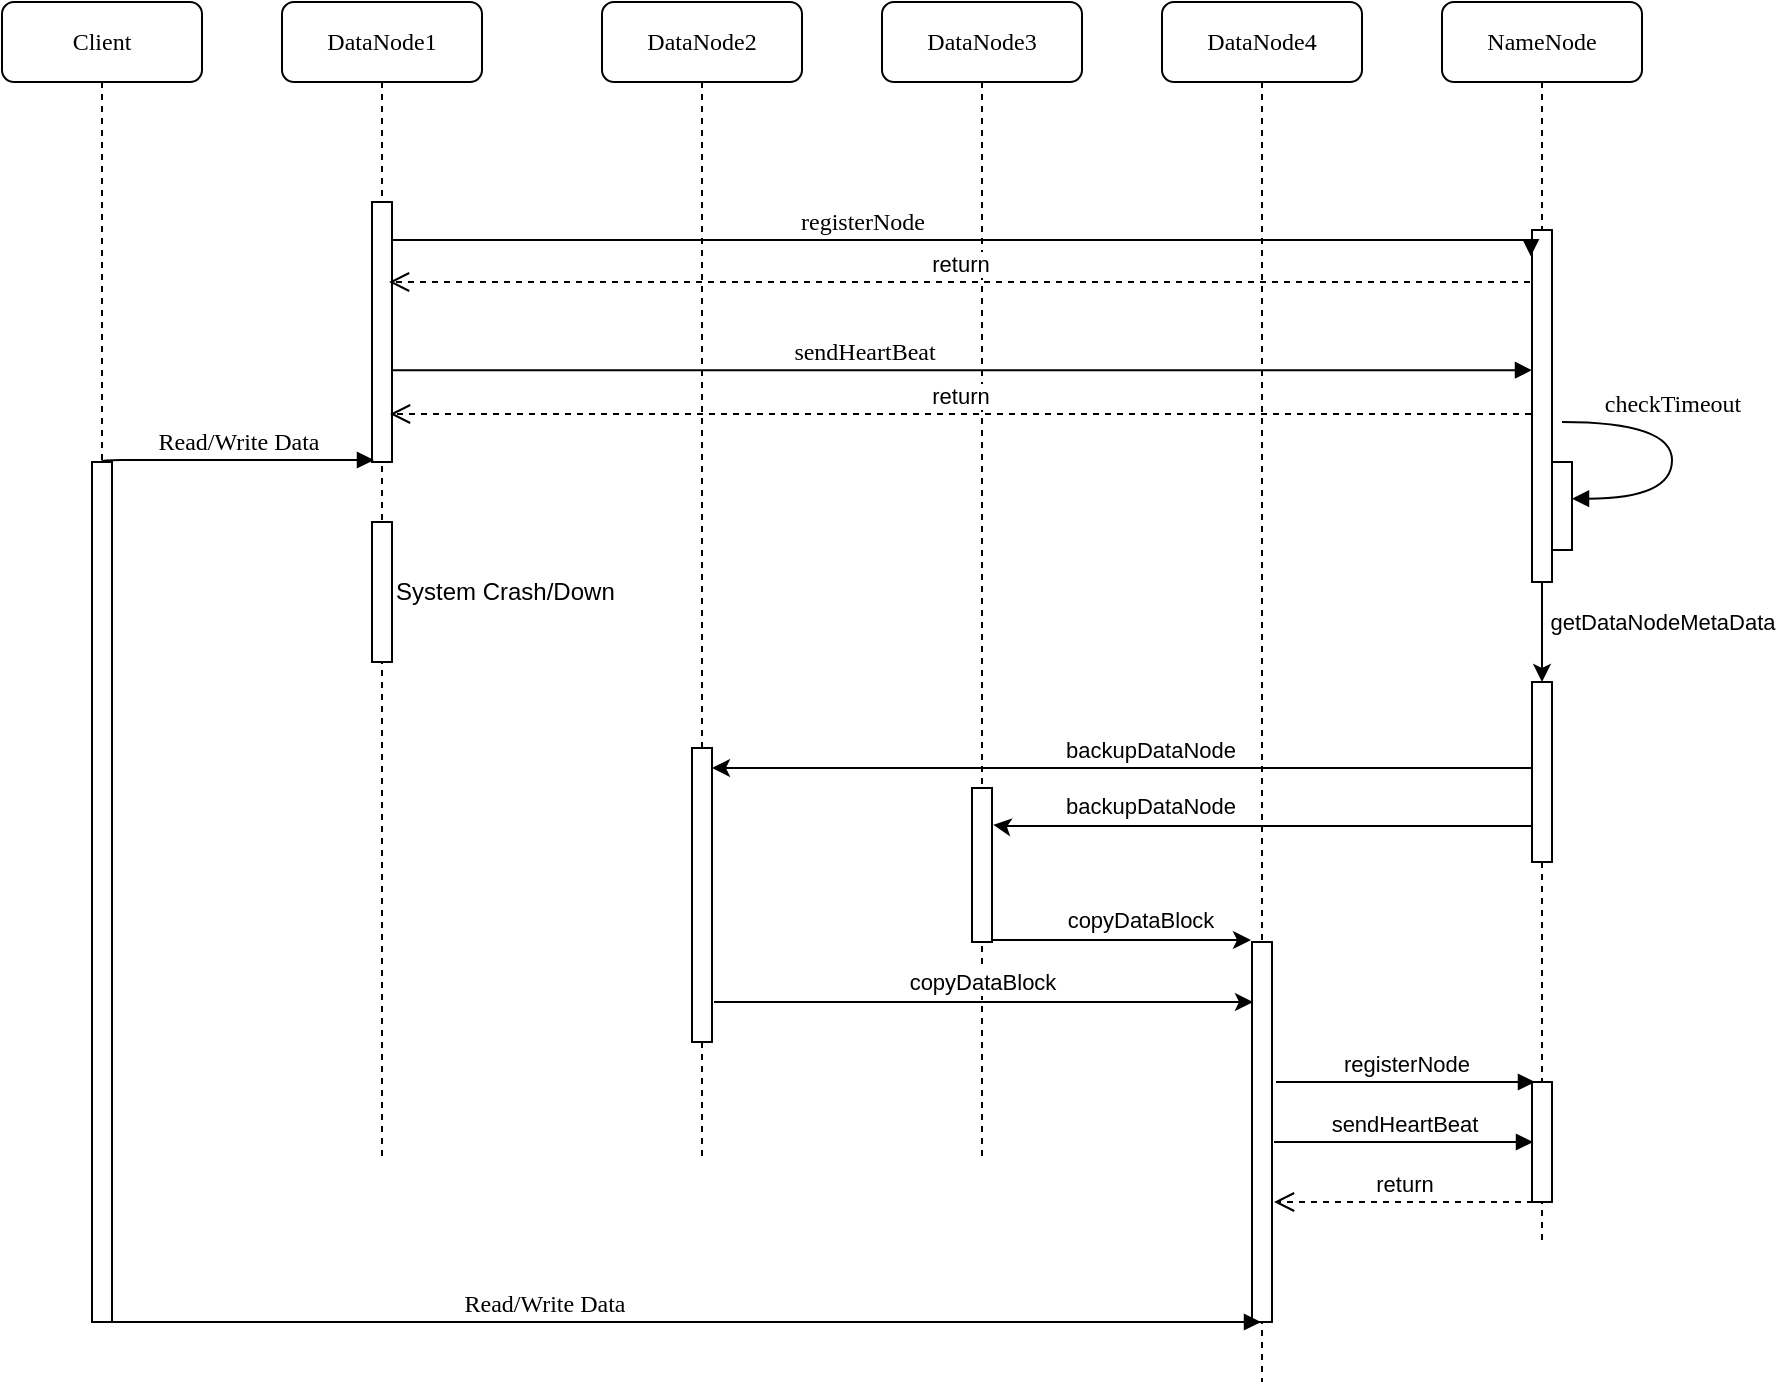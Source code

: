 <mxfile version="13.5.3" type="device"><diagram name="Page-1" id="13e1069c-82ec-6db2-03f1-153e76fe0fe0"><mxGraphModel dx="1038" dy="548" grid="1" gridSize="10" guides="1" tooltips="1" connect="1" arrows="1" fold="1" page="1" pageScale="1" pageWidth="1100" pageHeight="850" background="#ffffff" math="0" shadow="0"><root><mxCell id="0"/><mxCell id="1" parent="0"/><mxCell id="7baba1c4bc27f4b0-2" value="DataNode1" style="shape=umlLifeline;perimeter=lifelinePerimeter;whiteSpace=wrap;html=1;container=1;collapsible=0;recursiveResize=0;outlineConnect=0;rounded=1;shadow=0;comic=0;labelBackgroundColor=none;strokeWidth=1;fontFamily=Verdana;fontSize=12;align=center;" parent="1" vertex="1"><mxGeometry x="240" y="80" width="100" height="580" as="geometry"/></mxCell><mxCell id="7baba1c4bc27f4b0-10" value="" style="html=1;points=[];perimeter=orthogonalPerimeter;rounded=0;shadow=0;comic=0;labelBackgroundColor=none;strokeWidth=1;fontFamily=Verdana;fontSize=12;align=center;" parent="7baba1c4bc27f4b0-2" vertex="1"><mxGeometry x="45" y="100" width="10" height="130" as="geometry"/></mxCell><mxCell id="K5Y4W4RIcKkGp86D0qE5-49" value="System Crash/Down" style="html=1;points=[];perimeter=orthogonalPerimeter;labelPosition=right;verticalLabelPosition=middle;align=left;verticalAlign=middle;" vertex="1" parent="7baba1c4bc27f4b0-2"><mxGeometry x="45" y="260" width="10" height="70" as="geometry"/></mxCell><mxCell id="7baba1c4bc27f4b0-3" value="DataNode2" style="shape=umlLifeline;perimeter=lifelinePerimeter;whiteSpace=wrap;html=1;container=1;collapsible=0;recursiveResize=0;outlineConnect=0;rounded=1;shadow=0;comic=0;labelBackgroundColor=none;strokeWidth=1;fontFamily=Verdana;fontSize=12;align=center;" parent="1" vertex="1"><mxGeometry x="400" y="80" width="100" height="580" as="geometry"/></mxCell><mxCell id="K5Y4W4RIcKkGp86D0qE5-26" value="" style="html=1;points=[];perimeter=orthogonalPerimeter;labelPosition=right;verticalLabelPosition=middle;align=left;verticalAlign=middle;" vertex="1" parent="7baba1c4bc27f4b0-3"><mxGeometry x="45" y="373" width="10" height="147" as="geometry"/></mxCell><mxCell id="7baba1c4bc27f4b0-4" value="DataNode3" style="shape=umlLifeline;perimeter=lifelinePerimeter;whiteSpace=wrap;html=1;container=1;collapsible=0;recursiveResize=0;outlineConnect=0;rounded=1;shadow=0;comic=0;labelBackgroundColor=none;strokeWidth=1;fontFamily=Verdana;fontSize=12;align=center;" parent="1" vertex="1"><mxGeometry x="540" y="80" width="100" height="580" as="geometry"/></mxCell><mxCell id="K5Y4W4RIcKkGp86D0qE5-29" value="" style="html=1;points=[];perimeter=orthogonalPerimeter;labelPosition=right;verticalLabelPosition=middle;align=left;verticalAlign=middle;" vertex="1" parent="7baba1c4bc27f4b0-4"><mxGeometry x="45" y="393" width="10" height="77" as="geometry"/></mxCell><mxCell id="K5Y4W4RIcKkGp86D0qE5-30" value="backupDataNode" style="edgeStyle=orthogonalEdgeStyle;rounded=0;orthogonalLoop=1;jettySize=auto;html=1;labelPosition=right;verticalLabelPosition=top;align=left;verticalAlign=bottom;entryX=1.06;entryY=0.188;entryDx=0;entryDy=0;entryPerimeter=0;" edge="1" parent="7baba1c4bc27f4b0-4"><mxGeometry x="0.967" y="-30" relative="1" as="geometry"><mxPoint x="325" y="412" as="sourcePoint"/><mxPoint x="55.6" y="411.4" as="targetPoint"/><Array as="points"><mxPoint x="60" y="412"/></Array><mxPoint x="26" y="29" as="offset"/></mxGeometry></mxCell><mxCell id="7baba1c4bc27f4b0-5" value="DataNode4" style="shape=umlLifeline;perimeter=lifelinePerimeter;whiteSpace=wrap;html=1;container=1;collapsible=0;recursiveResize=0;outlineConnect=0;rounded=1;shadow=0;comic=0;labelBackgroundColor=none;strokeWidth=1;fontFamily=Verdana;fontSize=12;align=center;" parent="1" vertex="1"><mxGeometry x="680" y="80" width="100" height="690" as="geometry"/></mxCell><mxCell id="7baba1c4bc27f4b0-19" value="" style="html=1;points=[];perimeter=orthogonalPerimeter;rounded=0;shadow=0;comic=0;labelBackgroundColor=none;strokeWidth=1;fontFamily=Verdana;fontSize=12;align=center;" parent="7baba1c4bc27f4b0-5" vertex="1"><mxGeometry x="45" y="470" width="10" height="190" as="geometry"/></mxCell><mxCell id="K5Y4W4RIcKkGp86D0qE5-46" value="return" style="html=1;verticalAlign=bottom;endArrow=open;dashed=1;endSize=8;" edge="1" parent="7baba1c4bc27f4b0-5"><mxGeometry relative="1" as="geometry"><mxPoint x="185.5" y="600" as="sourcePoint"/><mxPoint x="56" y="600" as="targetPoint"/></mxGeometry></mxCell><mxCell id="7baba1c4bc27f4b0-6" value="NameNode" style="shape=umlLifeline;perimeter=lifelinePerimeter;whiteSpace=wrap;html=1;container=1;collapsible=0;recursiveResize=0;outlineConnect=0;rounded=1;shadow=0;comic=0;labelBackgroundColor=none;strokeWidth=1;fontFamily=Verdana;fontSize=12;align=center;" parent="1" vertex="1"><mxGeometry x="820" y="80" width="100" height="620" as="geometry"/></mxCell><mxCell id="K5Y4W4RIcKkGp86D0qE5-18" value="getDataNodeMetaData" style="edgeStyle=orthogonalEdgeStyle;rounded=0;orthogonalLoop=1;jettySize=auto;html=1;" edge="1" parent="7baba1c4bc27f4b0-6" source="K5Y4W4RIcKkGp86D0qE5-6" target="K5Y4W4RIcKkGp86D0qE5-17"><mxGeometry x="-0.2" y="60" relative="1" as="geometry"><mxPoint as="offset"/></mxGeometry></mxCell><mxCell id="K5Y4W4RIcKkGp86D0qE5-6" value="" style="html=1;points=[];perimeter=orthogonalPerimeter;" vertex="1" parent="7baba1c4bc27f4b0-6"><mxGeometry x="45" y="114" width="10" height="176" as="geometry"/></mxCell><mxCell id="K5Y4W4RIcKkGp86D0qE5-14" value="" style="html=1;points=[];perimeter=orthogonalPerimeter;" vertex="1" parent="7baba1c4bc27f4b0-6"><mxGeometry x="55" y="230" width="10" height="44" as="geometry"/></mxCell><mxCell id="K5Y4W4RIcKkGp86D0qE5-21" style="edgeStyle=orthogonalEdgeStyle;rounded=0;orthogonalLoop=1;jettySize=auto;html=1;" edge="1" parent="7baba1c4bc27f4b0-6"><mxGeometry relative="1" as="geometry"><mxPoint x="49.5" y="358" as="sourcePoint"/><mxPoint x="49.5" y="358" as="targetPoint"/><Array as="points"><mxPoint x="50" y="393"/><mxPoint x="50" y="393"/></Array></mxGeometry></mxCell><mxCell id="K5Y4W4RIcKkGp86D0qE5-17" value="" style="html=1;points=[];perimeter=orthogonalPerimeter;labelPosition=right;verticalLabelPosition=middle;align=left;verticalAlign=middle;" vertex="1" parent="7baba1c4bc27f4b0-6"><mxGeometry x="45" y="340" width="10" height="90" as="geometry"/></mxCell><mxCell id="K5Y4W4RIcKkGp86D0qE5-44" value="" style="html=1;points=[];perimeter=orthogonalPerimeter;" vertex="1" parent="7baba1c4bc27f4b0-6"><mxGeometry x="45" y="540" width="10" height="60" as="geometry"/></mxCell><mxCell id="7baba1c4bc27f4b0-8" value="Client" style="shape=umlLifeline;perimeter=lifelinePerimeter;whiteSpace=wrap;html=1;container=1;collapsible=0;recursiveResize=0;outlineConnect=0;rounded=1;shadow=0;comic=0;labelBackgroundColor=none;strokeWidth=1;fontFamily=Verdana;fontSize=12;align=center;" parent="1" vertex="1"><mxGeometry x="100" y="80" width="100" height="660" as="geometry"/></mxCell><mxCell id="7baba1c4bc27f4b0-9" value="" style="html=1;points=[];perimeter=orthogonalPerimeter;rounded=0;shadow=0;comic=0;labelBackgroundColor=none;strokeWidth=1;fontFamily=Verdana;fontSize=12;align=center;" parent="7baba1c4bc27f4b0-8" vertex="1"><mxGeometry x="45" y="230" width="10" height="430" as="geometry"/></mxCell><mxCell id="7baba1c4bc27f4b0-23" value="Read/Write Data" style="html=1;verticalAlign=bottom;endArrow=block;labelBackgroundColor=none;fontFamily=Verdana;fontSize=12;" parent="1" source="7baba1c4bc27f4b0-8" target="7baba1c4bc27f4b0-5" edge="1"><mxGeometry x="-0.24" relative="1" as="geometry"><mxPoint x="510" y="420" as="sourcePoint"/><mxPoint x="320" y="610" as="targetPoint"/><Array as="points"><mxPoint x="210" y="740"/><mxPoint x="320" y="740"/></Array><mxPoint x="1" as="offset"/></mxGeometry></mxCell><mxCell id="7baba1c4bc27f4b0-11" value="Read/Write Data" style="html=1;verticalAlign=bottom;endArrow=block;labelBackgroundColor=none;fontFamily=Verdana;fontSize=12;edgeStyle=elbowEdgeStyle;elbow=vertical;entryX=0.46;entryY=0.394;entryDx=0;entryDy=0;entryPerimeter=0;" parent="1" source="7baba1c4bc27f4b0-9" target="7baba1c4bc27f4b0-2" edge="1"><mxGeometry relative="1" as="geometry"><mxPoint x="220" y="190" as="sourcePoint"/><mxPoint x="285" y="250" as="targetPoint"/><Array as="points"><mxPoint x="220" y="309"/><mxPoint x="210" y="350"/></Array></mxGeometry></mxCell><mxCell id="7baba1c4bc27f4b0-14" value="registerNode" style="html=1;verticalAlign=bottom;endArrow=block;entryX=0.444;entryY=0.205;labelBackgroundColor=none;fontFamily=Verdana;fontSize=12;edgeStyle=elbowEdgeStyle;elbow=vertical;entryDx=0;entryDy=0;entryPerimeter=0;" parent="1" source="7baba1c4bc27f4b0-10" target="7baba1c4bc27f4b0-6" edge="1"><mxGeometry x="-0.186" relative="1" as="geometry"><mxPoint x="370" y="200" as="sourcePoint"/><Array as="points"><mxPoint x="800" y="199"/><mxPoint x="560" y="180"/></Array><mxPoint as="offset"/></mxGeometry></mxCell><mxCell id="K5Y4W4RIcKkGp86D0qE5-9" value="sendHeartBeat" style="html=1;verticalAlign=bottom;endArrow=block;labelBackgroundColor=none;fontFamily=Verdana;fontSize=12;edgeStyle=elbowEdgeStyle;elbow=vertical;" edge="1" parent="1"><mxGeometry x="1" y="334" relative="1" as="geometry"><mxPoint x="294.5" y="264.1" as="sourcePoint"/><mxPoint x="865" y="264" as="targetPoint"/><Array as="points"><mxPoint x="810" y="264.1"/><mxPoint x="570" y="245.1"/></Array><mxPoint as="offset"/></mxGeometry></mxCell><mxCell id="K5Y4W4RIcKkGp86D0qE5-16" value="checkTimeout" style="html=1;verticalAlign=bottom;endArrow=block;labelBackgroundColor=none;fontFamily=Verdana;fontSize=12;elbow=vertical;edgeStyle=orthogonalEdgeStyle;curved=1;entryX=1;entryY=0.286;entryPerimeter=0;" edge="1" parent="1"><mxGeometry x="-0.232" relative="1" as="geometry"><mxPoint x="880" y="290" as="sourcePoint"/><mxPoint x="885.003" y="328.333" as="targetPoint"/><Array as="points"><mxPoint x="935" y="290"/><mxPoint x="935" y="328"/></Array><mxPoint as="offset"/></mxGeometry></mxCell><mxCell id="K5Y4W4RIcKkGp86D0qE5-27" value="backupDataNode" style="edgeStyle=orthogonalEdgeStyle;rounded=0;orthogonalLoop=1;jettySize=auto;html=1;labelPosition=right;verticalLabelPosition=top;align=left;verticalAlign=bottom;" edge="1" parent="1" target="K5Y4W4RIcKkGp86D0qE5-26"><mxGeometry x="0.146" relative="1" as="geometry"><mxPoint x="865" y="463" as="sourcePoint"/><Array as="points"><mxPoint x="865" y="463"/></Array><mxPoint as="offset"/></mxGeometry></mxCell><mxCell id="K5Y4W4RIcKkGp86D0qE5-33" value="copyDataBlock" style="edgeStyle=orthogonalEdgeStyle;rounded=0;orthogonalLoop=1;jettySize=auto;html=1;" edge="1" parent="1"><mxGeometry x="0.139" y="10" relative="1" as="geometry"><mxPoint x="595" y="549" as="sourcePoint"/><mxPoint x="724.5" y="549" as="targetPoint"/><Array as="points"><mxPoint x="645" y="549"/><mxPoint x="645" y="549"/></Array><mxPoint as="offset"/></mxGeometry></mxCell><mxCell id="K5Y4W4RIcKkGp86D0qE5-34" value="copyDataBlock" style="edgeStyle=orthogonalEdgeStyle;rounded=0;orthogonalLoop=1;jettySize=auto;html=1;" edge="1" parent="1"><mxGeometry x="-0.006" y="10" relative="1" as="geometry"><mxPoint x="456" y="580" as="sourcePoint"/><mxPoint x="725.5" y="580" as="targetPoint"/><Array as="points"><mxPoint x="566" y="580"/><mxPoint x="566" y="580"/></Array><mxPoint as="offset"/></mxGeometry></mxCell><mxCell id="K5Y4W4RIcKkGp86D0qE5-35" value="return" style="html=1;verticalAlign=bottom;endArrow=open;dashed=1;endSize=8;" edge="1" parent="1"><mxGeometry relative="1" as="geometry"><mxPoint x="864" y="220" as="sourcePoint"/><mxPoint x="293.5" y="220" as="targetPoint"/><Array as="points"><mxPoint x="544" y="220"/></Array></mxGeometry></mxCell><mxCell id="K5Y4W4RIcKkGp86D0qE5-36" value="return" style="html=1;verticalAlign=bottom;endArrow=open;dashed=1;endSize=8;" edge="1" parent="1"><mxGeometry relative="1" as="geometry"><mxPoint x="864.5" y="286" as="sourcePoint"/><mxPoint x="294" y="286" as="targetPoint"/><Array as="points"><mxPoint x="544.5" y="286"/></Array></mxGeometry></mxCell><mxCell id="K5Y4W4RIcKkGp86D0qE5-43" value="registerNode" style="html=1;verticalAlign=bottom;endArrow=block;" edge="1" parent="1"><mxGeometry width="80" relative="1" as="geometry"><mxPoint x="737" y="620" as="sourcePoint"/><mxPoint x="866.5" y="620" as="targetPoint"/></mxGeometry></mxCell><mxCell id="K5Y4W4RIcKkGp86D0qE5-45" value="sendHeartBeat" style="html=1;verticalAlign=bottom;endArrow=block;" edge="1" parent="1"><mxGeometry width="80" relative="1" as="geometry"><mxPoint x="736" y="650" as="sourcePoint"/><mxPoint x="865.5" y="650" as="targetPoint"/></mxGeometry></mxCell></root></mxGraphModel></diagram></mxfile>